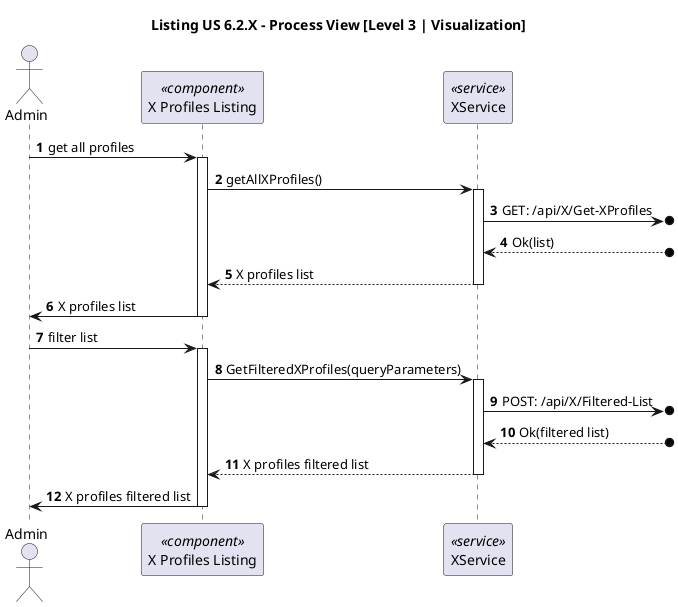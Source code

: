 @startuml
'https://plantuml.com/sequence-diagram

title "Listing US 6.2.X - Process View [Level 3 | Visualization]"

autonumber

actor "Admin" as USER
participant "X Profiles Listing" as PPL <<component>>
participant "XService" as XS <<service>>

USER -> PPL : get all profiles
activate PPL

PPL -> XS : getAllXProfiles() 
activate XS

XS ->o] : GET: /api/X/Get-XProfiles

XS <--o] : Ok(list)


XS --> PPL : X profiles list
deactivate XS

PPL -> USER : X profiles list
deactivate PPL


USER -> PPL : filter list
activate PPL

PPL -> XS : GetFilteredXProfiles(queryParameters)
activate XS

XS ->o] : POST: /api/X/Filtered-List

XS <--o] : Ok(filtered list)

XS --> PPL : X profiles filtered list
deactivate XS

PPL -> USER : X profiles filtered list
deactivate PPL



@enduml